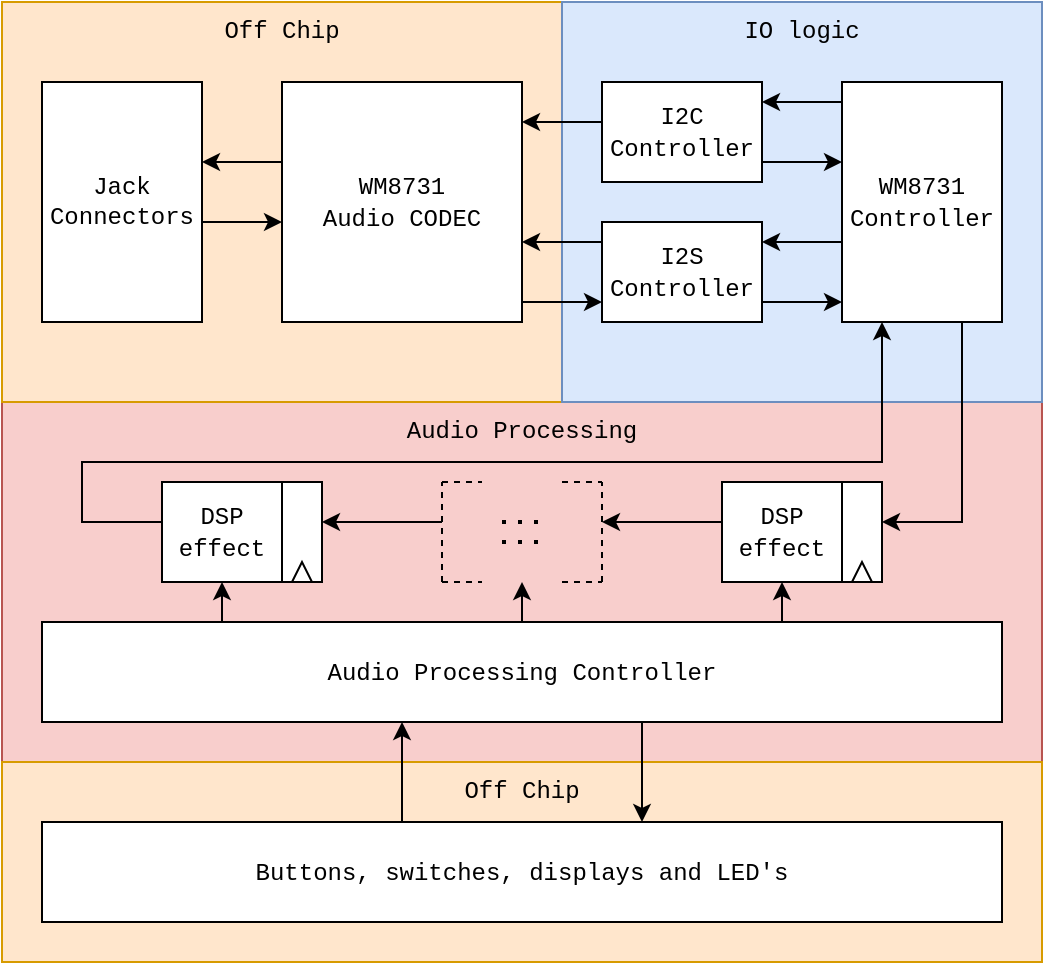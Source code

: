 <mxfile version="21.2.1" type="device">
  <diagram name="Page-1" id="Wp3UCEY6sMAW7UNoJPht">
    <mxGraphModel dx="821" dy="1356" grid="1" gridSize="10" guides="0" tooltips="1" connect="0" arrows="0" fold="1" page="1" pageScale="1" pageWidth="1169" pageHeight="827" math="0" shadow="0">
      <root>
        <mxCell id="0" />
        <mxCell id="1" parent="0" />
        <mxCell id="0myisMiNzOdMd8j1Il_z-14" value="&lt;font face=&quot;Courier New&quot;&gt;Audio Processing&lt;/font&gt;" style="rounded=0;whiteSpace=wrap;html=1;fillColor=#f8cecc;strokeColor=#b85450;align=center;horizontal=1;verticalAlign=top;" parent="1" vertex="1">
          <mxGeometry x="40" y="-600" width="520" height="180" as="geometry" />
        </mxCell>
        <mxCell id="0myisMiNzOdMd8j1Il_z-13" value="&lt;font face=&quot;Courier New&quot;&gt;Off Chip&lt;/font&gt;" style="rounded=0;whiteSpace=wrap;html=1;fillColor=#ffe6cc;strokeColor=#d79b00;align=center;horizontal=1;verticalAlign=top;" parent="1" vertex="1">
          <mxGeometry x="40" y="-800" width="280" height="200" as="geometry" />
        </mxCell>
        <mxCell id="0myisMiNzOdMd8j1Il_z-12" value="&lt;div&gt;&lt;font face=&quot;Courier New&quot;&gt;IO logic&lt;br&gt;&lt;/font&gt;&lt;/div&gt;" style="rounded=0;whiteSpace=wrap;html=1;fillColor=#dae8fc;strokeColor=#6c8ebf;align=center;horizontal=1;verticalAlign=top;gradientColor=none;" parent="1" vertex="1">
          <mxGeometry x="320" y="-800" width="240" height="200" as="geometry" />
        </mxCell>
        <mxCell id="fcByMU2qXlWxSOUXxyfU-3" value="&lt;div&gt;&lt;font face=&quot;Courier New&quot;&gt;WM8731&lt;/font&gt;&lt;/div&gt;&lt;div&gt;&lt;font face=&quot;Courier New&quot;&gt;Controller&lt;br&gt;&lt;/font&gt;&lt;/div&gt;" style="rounded=0;whiteSpace=wrap;html=1;" parent="1" vertex="1">
          <mxGeometry x="460" y="-760" width="80" height="120" as="geometry" />
        </mxCell>
        <mxCell id="haUEbt-0j-Ar7rT039Ak-13" value="&lt;div&gt;&lt;font face=&quot;Courier New&quot;&gt;I2C&lt;/font&gt;&lt;/div&gt;&lt;div&gt;&lt;font face=&quot;Courier New&quot;&gt;Controller&lt;br&gt;&lt;/font&gt;&lt;/div&gt;" style="rounded=0;whiteSpace=wrap;html=1;" parent="1" vertex="1">
          <mxGeometry x="340" y="-760" width="80" height="50" as="geometry" />
        </mxCell>
        <mxCell id="0myisMiNzOdMd8j1Il_z-1" value="&lt;div&gt;&lt;font face=&quot;Courier New&quot;&gt;I2S&lt;/font&gt;&lt;/div&gt;&lt;div&gt;&lt;font face=&quot;Courier New&quot;&gt;Controller&lt;br&gt;&lt;/font&gt;&lt;/div&gt;" style="rounded=0;whiteSpace=wrap;html=1;" parent="1" vertex="1">
          <mxGeometry x="340" y="-690" width="80" height="50" as="geometry" />
        </mxCell>
        <mxCell id="0myisMiNzOdMd8j1Il_z-2" value="&lt;div&gt;&lt;font face=&quot;Courier New&quot;&gt;WM8731&lt;/font&gt;&lt;/div&gt;&lt;font face=&quot;Courier New&quot;&gt;Audio CODEC&lt;/font&gt;" style="rounded=0;whiteSpace=wrap;html=1;" parent="1" vertex="1">
          <mxGeometry x="180" y="-760" width="120" height="120" as="geometry" />
        </mxCell>
        <mxCell id="0myisMiNzOdMd8j1Il_z-3" value="" style="endArrow=classic;html=1;rounded=0;" parent="1" edge="1">
          <mxGeometry width="50" height="50" relative="1" as="geometry">
            <mxPoint x="340" y="-740" as="sourcePoint" />
            <mxPoint x="300" y="-740" as="targetPoint" />
          </mxGeometry>
        </mxCell>
        <mxCell id="0myisMiNzOdMd8j1Il_z-4" value="" style="endArrow=classic;html=1;rounded=0;" parent="1" edge="1">
          <mxGeometry width="50" height="50" relative="1" as="geometry">
            <mxPoint x="340" y="-680" as="sourcePoint" />
            <mxPoint x="300" y="-680" as="targetPoint" />
          </mxGeometry>
        </mxCell>
        <mxCell id="0myisMiNzOdMd8j1Il_z-5" value="" style="endArrow=classic;html=1;rounded=0;" parent="1" edge="1">
          <mxGeometry width="50" height="50" relative="1" as="geometry">
            <mxPoint x="300" y="-650" as="sourcePoint" />
            <mxPoint x="340" y="-650" as="targetPoint" />
          </mxGeometry>
        </mxCell>
        <mxCell id="0myisMiNzOdMd8j1Il_z-6" value="" style="endArrow=classic;html=1;rounded=0;" parent="1" edge="1">
          <mxGeometry width="50" height="50" relative="1" as="geometry">
            <mxPoint x="460" y="-750" as="sourcePoint" />
            <mxPoint x="420" y="-750" as="targetPoint" />
          </mxGeometry>
        </mxCell>
        <mxCell id="0myisMiNzOdMd8j1Il_z-7" value="" style="endArrow=classic;html=1;rounded=0;" parent="1" edge="1">
          <mxGeometry width="50" height="50" relative="1" as="geometry">
            <mxPoint x="420" y="-720" as="sourcePoint" />
            <mxPoint x="460" y="-720" as="targetPoint" />
          </mxGeometry>
        </mxCell>
        <mxCell id="0myisMiNzOdMd8j1Il_z-8" value="" style="endArrow=classic;html=1;rounded=0;" parent="1" edge="1">
          <mxGeometry width="50" height="50" relative="1" as="geometry">
            <mxPoint x="420" y="-650" as="sourcePoint" />
            <mxPoint x="460" y="-650" as="targetPoint" />
          </mxGeometry>
        </mxCell>
        <mxCell id="0myisMiNzOdMd8j1Il_z-9" value="" style="endArrow=classic;html=1;rounded=0;" parent="1" edge="1">
          <mxGeometry width="50" height="50" relative="1" as="geometry">
            <mxPoint x="460" y="-680" as="sourcePoint" />
            <mxPoint x="420" y="-680" as="targetPoint" />
          </mxGeometry>
        </mxCell>
        <mxCell id="0myisMiNzOdMd8j1Il_z-15" value="&lt;font face=&quot;Courier New&quot;&gt;Audio Processing Controller&lt;br&gt;&lt;/font&gt;" style="rounded=0;whiteSpace=wrap;html=1;" parent="1" vertex="1">
          <mxGeometry x="60" y="-490" width="480" height="50" as="geometry" />
        </mxCell>
        <mxCell id="0myisMiNzOdMd8j1Il_z-16" value="&lt;div&gt;&lt;font face=&quot;Courier New&quot;&gt;DSP&lt;/font&gt;&lt;/div&gt;&lt;div&gt;&lt;font face=&quot;Courier New&quot;&gt;effect&lt;/font&gt;&lt;/div&gt;" style="rounded=0;whiteSpace=wrap;html=1;" parent="1" vertex="1">
          <mxGeometry x="120" y="-560" width="60" height="50" as="geometry" />
        </mxCell>
        <mxCell id="0myisMiNzOdMd8j1Il_z-18" value="&lt;div&gt;&lt;font face=&quot;Courier New&quot;&gt;DSP&lt;/font&gt;&lt;/div&gt;&lt;div&gt;&lt;font face=&quot;Courier New&quot;&gt;effect&lt;/font&gt;&lt;/div&gt;" style="rounded=0;whiteSpace=wrap;html=1;" parent="1" vertex="1">
          <mxGeometry x="400" y="-560" width="60" height="50" as="geometry" />
        </mxCell>
        <mxCell id="0myisMiNzOdMd8j1Il_z-24" value="" style="endArrow=none;dashed=1;html=1;rounded=0;" parent="1" edge="1">
          <mxGeometry width="50" height="50" relative="1" as="geometry">
            <mxPoint x="260" y="-510" as="sourcePoint" />
            <mxPoint x="260" y="-560" as="targetPoint" />
          </mxGeometry>
        </mxCell>
        <mxCell id="0myisMiNzOdMd8j1Il_z-25" value="" style="endArrow=none;dashed=1;html=1;rounded=0;" parent="1" edge="1">
          <mxGeometry width="50" height="50" relative="1" as="geometry">
            <mxPoint x="340" y="-510" as="sourcePoint" />
            <mxPoint x="340" y="-560" as="targetPoint" />
          </mxGeometry>
        </mxCell>
        <mxCell id="0myisMiNzOdMd8j1Il_z-26" value="" style="endArrow=none;dashed=1;html=1;rounded=0;" parent="1" edge="1">
          <mxGeometry width="50" height="50" relative="1" as="geometry">
            <mxPoint x="260" y="-560" as="sourcePoint" />
            <mxPoint x="280" y="-560" as="targetPoint" />
          </mxGeometry>
        </mxCell>
        <mxCell id="0myisMiNzOdMd8j1Il_z-27" value="" style="endArrow=none;dashed=1;html=1;rounded=0;" parent="1" edge="1">
          <mxGeometry width="50" height="50" relative="1" as="geometry">
            <mxPoint x="260" y="-510" as="sourcePoint" />
            <mxPoint x="280" y="-510" as="targetPoint" />
          </mxGeometry>
        </mxCell>
        <mxCell id="0myisMiNzOdMd8j1Il_z-28" value="" style="endArrow=none;dashed=1;html=1;rounded=0;" parent="1" edge="1">
          <mxGeometry width="50" height="50" relative="1" as="geometry">
            <mxPoint x="320" y="-560" as="sourcePoint" />
            <mxPoint x="340" y="-560" as="targetPoint" />
          </mxGeometry>
        </mxCell>
        <mxCell id="0myisMiNzOdMd8j1Il_z-29" value="" style="endArrow=none;dashed=1;html=1;rounded=0;" parent="1" edge="1">
          <mxGeometry width="50" height="50" relative="1" as="geometry">
            <mxPoint x="320" y="-510" as="sourcePoint" />
            <mxPoint x="340" y="-510" as="targetPoint" />
          </mxGeometry>
        </mxCell>
        <mxCell id="SdcnF5iKiR3bTwyRha22-1" value="" style="endArrow=classic;html=1;rounded=0;" parent="1" edge="1">
          <mxGeometry width="50" height="50" relative="1" as="geometry">
            <mxPoint x="150" y="-490" as="sourcePoint" />
            <mxPoint x="150" y="-510" as="targetPoint" />
          </mxGeometry>
        </mxCell>
        <mxCell id="SdcnF5iKiR3bTwyRha22-2" value="" style="endArrow=classic;html=1;rounded=0;" parent="1" edge="1">
          <mxGeometry width="50" height="50" relative="1" as="geometry">
            <mxPoint x="430" y="-490" as="sourcePoint" />
            <mxPoint x="430" y="-510" as="targetPoint" />
          </mxGeometry>
        </mxCell>
        <mxCell id="SdcnF5iKiR3bTwyRha22-3" value="" style="endArrow=classic;html=1;rounded=0;" parent="1" edge="1">
          <mxGeometry width="50" height="50" relative="1" as="geometry">
            <mxPoint x="300" y="-490" as="sourcePoint" />
            <mxPoint x="300" y="-510" as="targetPoint" />
          </mxGeometry>
        </mxCell>
        <mxCell id="SdcnF5iKiR3bTwyRha22-4" value="" style="endArrow=none;dashed=1;html=1;dashPattern=1 3;strokeWidth=2;rounded=0;" parent="1" edge="1">
          <mxGeometry width="50" height="50" relative="1" as="geometry">
            <mxPoint x="290" y="-540" as="sourcePoint" />
            <mxPoint x="310" y="-540" as="targetPoint" />
          </mxGeometry>
        </mxCell>
        <mxCell id="SdcnF5iKiR3bTwyRha22-5" value="" style="endArrow=none;dashed=1;html=1;dashPattern=1 3;strokeWidth=2;rounded=0;" parent="1" edge="1">
          <mxGeometry width="50" height="50" relative="1" as="geometry">
            <mxPoint x="290" y="-530" as="sourcePoint" />
            <mxPoint x="310" y="-530" as="targetPoint" />
          </mxGeometry>
        </mxCell>
        <mxCell id="SdcnF5iKiR3bTwyRha22-9" value="" style="endArrow=classic;html=1;rounded=0;" parent="1" edge="1">
          <mxGeometry width="50" height="50" relative="1" as="geometry">
            <mxPoint x="520" y="-640" as="sourcePoint" />
            <mxPoint x="480" y="-540" as="targetPoint" />
            <Array as="points">
              <mxPoint x="520" y="-580" />
              <mxPoint x="520" y="-540" />
            </Array>
          </mxGeometry>
        </mxCell>
        <mxCell id="SdcnF5iKiR3bTwyRha22-10" value="" style="endArrow=classic;html=1;rounded=0;" parent="1" edge="1">
          <mxGeometry width="50" height="50" relative="1" as="geometry">
            <mxPoint x="400" y="-540" as="sourcePoint" />
            <mxPoint x="340" y="-540" as="targetPoint" />
          </mxGeometry>
        </mxCell>
        <mxCell id="SdcnF5iKiR3bTwyRha22-11" value="" style="endArrow=classic;html=1;rounded=0;" parent="1" edge="1">
          <mxGeometry width="50" height="50" relative="1" as="geometry">
            <mxPoint x="260" y="-540" as="sourcePoint" />
            <mxPoint x="200" y="-540" as="targetPoint" />
          </mxGeometry>
        </mxCell>
        <mxCell id="SdcnF5iKiR3bTwyRha22-13" value="" style="endArrow=classic;html=1;rounded=0;" parent="1" edge="1">
          <mxGeometry width="50" height="50" relative="1" as="geometry">
            <mxPoint x="120" y="-540" as="sourcePoint" />
            <mxPoint x="480" y="-640" as="targetPoint" />
            <Array as="points">
              <mxPoint x="80" y="-540" />
              <mxPoint x="80" y="-570" />
              <mxPoint x="180" y="-570" />
              <mxPoint x="220" y="-570" />
              <mxPoint x="480" y="-570" />
              <mxPoint x="480" y="-620" />
            </Array>
          </mxGeometry>
        </mxCell>
        <mxCell id="4Lwxvqnd5h2wEKe_CcZi-1" value="&lt;font face=&quot;Courier New&quot;&gt;Off Chip&lt;/font&gt;" style="rounded=0;whiteSpace=wrap;html=1;fillColor=#ffe6cc;strokeColor=#d79b00;align=center;horizontal=1;verticalAlign=top;" parent="1" vertex="1">
          <mxGeometry x="40" y="-420" width="520" height="100" as="geometry" />
        </mxCell>
        <mxCell id="4Lwxvqnd5h2wEKe_CcZi-2" value="&lt;font face=&quot;Courier New&quot;&gt;Buttons, switches, displays and LED&#39;s&lt;br&gt;&lt;/font&gt;" style="rounded=0;whiteSpace=wrap;html=1;" parent="1" vertex="1">
          <mxGeometry x="60" y="-390" width="480" height="50" as="geometry" />
        </mxCell>
        <mxCell id="4Lwxvqnd5h2wEKe_CcZi-3" value="" style="endArrow=classic;html=1;rounded=0;" parent="1" edge="1">
          <mxGeometry width="50" height="50" relative="1" as="geometry">
            <mxPoint x="360" y="-440" as="sourcePoint" />
            <mxPoint x="360" y="-390" as="targetPoint" />
          </mxGeometry>
        </mxCell>
        <mxCell id="4Lwxvqnd5h2wEKe_CcZi-4" value="" style="endArrow=classic;html=1;rounded=0;" parent="1" edge="1">
          <mxGeometry width="50" height="50" relative="1" as="geometry">
            <mxPoint x="240" y="-390" as="sourcePoint" />
            <mxPoint x="240" y="-440" as="targetPoint" />
          </mxGeometry>
        </mxCell>
        <mxCell id="oPQZ5yXPY5jQdD5gxj6a-1" value="&lt;div&gt;Jack&lt;/div&gt;&lt;div&gt;Connectors&lt;br&gt;&lt;/div&gt;" style="rounded=0;whiteSpace=wrap;html=1;fontFamily=Courier New;" vertex="1" parent="1">
          <mxGeometry x="60" y="-760" width="80" height="120" as="geometry" />
        </mxCell>
        <mxCell id="oPQZ5yXPY5jQdD5gxj6a-2" value="" style="endArrow=classic;html=1;rounded=0;" edge="1" parent="1">
          <mxGeometry width="50" height="50" relative="1" as="geometry">
            <mxPoint x="180" y="-720" as="sourcePoint" />
            <mxPoint x="140" y="-720" as="targetPoint" />
          </mxGeometry>
        </mxCell>
        <mxCell id="oPQZ5yXPY5jQdD5gxj6a-3" value="" style="endArrow=classic;html=1;rounded=0;" edge="1" parent="1">
          <mxGeometry width="50" height="50" relative="1" as="geometry">
            <mxPoint x="140" y="-690" as="sourcePoint" />
            <mxPoint x="180" y="-690" as="targetPoint" />
          </mxGeometry>
        </mxCell>
        <mxCell id="oPQZ5yXPY5jQdD5gxj6a-8" value="" style="rounded=0;whiteSpace=wrap;html=1;" vertex="1" parent="1">
          <mxGeometry x="180" y="-560" width="20" height="50" as="geometry" />
        </mxCell>
        <mxCell id="oPQZ5yXPY5jQdD5gxj6a-7" value="" style="verticalLabelPosition=bottom;verticalAlign=top;html=1;shape=mxgraph.basic.acute_triangle;dx=0.5;" vertex="1" parent="1">
          <mxGeometry x="185" y="-520" width="10" height="10" as="geometry" />
        </mxCell>
        <mxCell id="oPQZ5yXPY5jQdD5gxj6a-9" value="" style="rounded=0;whiteSpace=wrap;html=1;" vertex="1" parent="1">
          <mxGeometry x="460" y="-560" width="20" height="50" as="geometry" />
        </mxCell>
        <mxCell id="oPQZ5yXPY5jQdD5gxj6a-10" value="" style="verticalLabelPosition=bottom;verticalAlign=top;html=1;shape=mxgraph.basic.acute_triangle;dx=0.5;" vertex="1" parent="1">
          <mxGeometry x="465" y="-520" width="10" height="10" as="geometry" />
        </mxCell>
      </root>
    </mxGraphModel>
  </diagram>
</mxfile>
